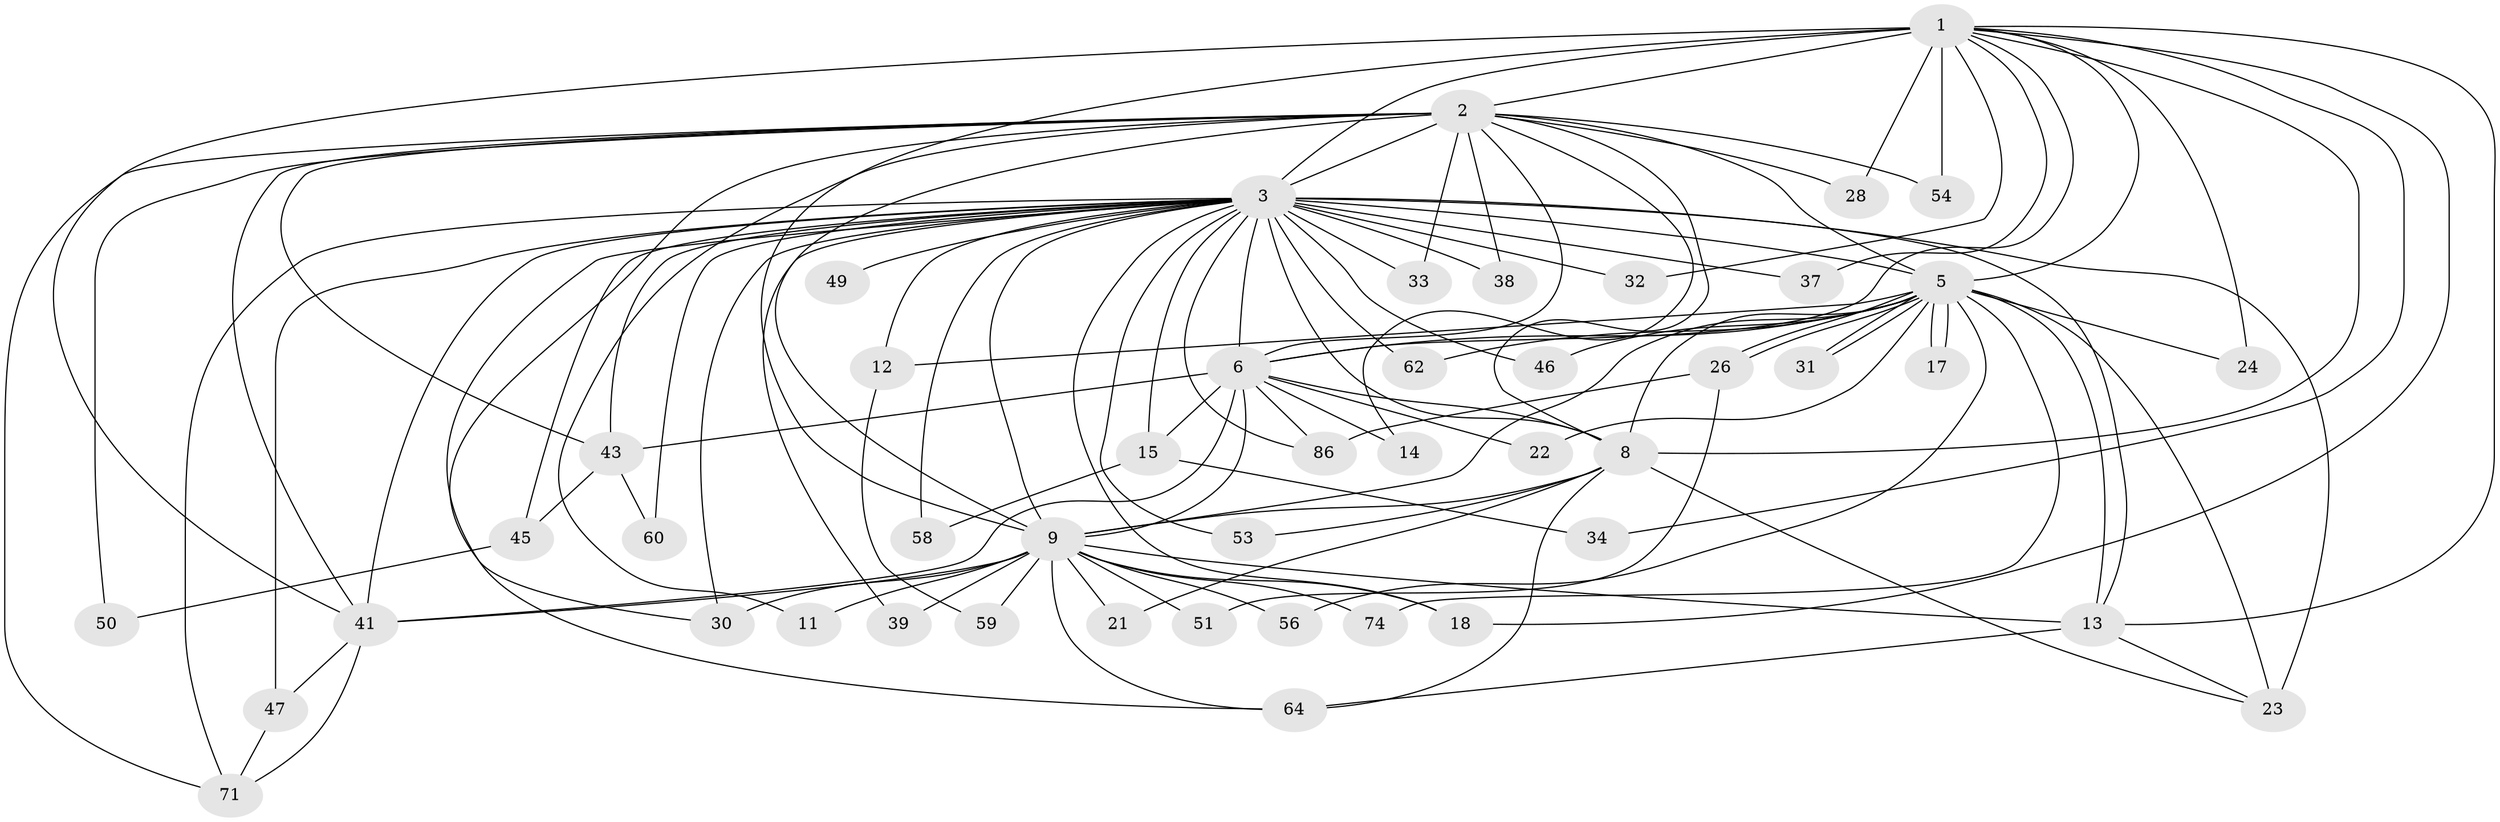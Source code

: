 // original degree distribution, {19: 0.02127659574468085, 21: 0.010638297872340425, 26: 0.010638297872340425, 16: 0.010638297872340425, 34: 0.010638297872340425, 15: 0.010638297872340425, 14: 0.02127659574468085, 27: 0.010638297872340425, 2: 0.5425531914893617, 3: 0.22340425531914893, 6: 0.031914893617021274, 4: 0.07446808510638298, 5: 0.02127659574468085}
// Generated by graph-tools (version 1.1) at 2025/13/03/09/25 04:13:56]
// undirected, 47 vertices, 115 edges
graph export_dot {
graph [start="1"]
  node [color=gray90,style=filled];
  1;
  2 [super="+72+92+29+65+36+10"];
  3 [super="+70+69+80+4"];
  5 [super="+67+20"];
  6;
  8 [super="+90+25"];
  9;
  11;
  12;
  13 [super="+16+68+19"];
  14;
  15;
  17;
  18 [super="+87"];
  21;
  22;
  23 [super="+27"];
  24;
  26;
  28;
  30 [super="+63"];
  31;
  32;
  33;
  34;
  37;
  38;
  39;
  41 [super="+76+81+42"];
  43 [super="+48+57+55"];
  45;
  46;
  47;
  49;
  50;
  51;
  53;
  54;
  56;
  58;
  59;
  60;
  62;
  64;
  71;
  74;
  86 [super="+88"];
  1 -- 2 [weight=2];
  1 -- 3 [weight=4];
  1 -- 5;
  1 -- 6;
  1 -- 8;
  1 -- 9;
  1 -- 18;
  1 -- 24;
  1 -- 28;
  1 -- 32;
  1 -- 34;
  1 -- 37;
  1 -- 54;
  1 -- 41;
  1 -- 13;
  2 -- 3 [weight=7];
  2 -- 5 [weight=4];
  2 -- 6 [weight=2];
  2 -- 8 [weight=3];
  2 -- 9 [weight=3];
  2 -- 11;
  2 -- 14 [weight=3];
  2 -- 28;
  2 -- 30;
  2 -- 50;
  2 -- 41;
  2 -- 71;
  2 -- 33;
  2 -- 43;
  2 -- 38;
  2 -- 54;
  3 -- 5 [weight=7];
  3 -- 6 [weight=3];
  3 -- 8 [weight=3];
  3 -- 9 [weight=5];
  3 -- 12;
  3 -- 13 [weight=2];
  3 -- 15;
  3 -- 18;
  3 -- 23 [weight=2];
  3 -- 37;
  3 -- 38;
  3 -- 45;
  3 -- 47;
  3 -- 49 [weight=2];
  3 -- 53;
  3 -- 60;
  3 -- 43 [weight=4];
  3 -- 64;
  3 -- 41 [weight=2];
  3 -- 71;
  3 -- 86;
  3 -- 30;
  3 -- 32;
  3 -- 33;
  3 -- 39;
  3 -- 46;
  3 -- 58;
  3 -- 62;
  5 -- 6;
  5 -- 8 [weight=2];
  5 -- 9 [weight=2];
  5 -- 12;
  5 -- 17;
  5 -- 17;
  5 -- 22;
  5 -- 24;
  5 -- 26;
  5 -- 26;
  5 -- 31;
  5 -- 31;
  5 -- 46;
  5 -- 56;
  5 -- 62;
  5 -- 74;
  5 -- 23 [weight=2];
  5 -- 13 [weight=4];
  6 -- 8;
  6 -- 9;
  6 -- 14;
  6 -- 15;
  6 -- 22;
  6 -- 41;
  6 -- 86;
  6 -- 43;
  8 -- 9;
  8 -- 21;
  8 -- 53;
  8 -- 64;
  8 -- 23;
  9 -- 11;
  9 -- 13 [weight=2];
  9 -- 21;
  9 -- 30;
  9 -- 39;
  9 -- 41 [weight=2];
  9 -- 51;
  9 -- 56;
  9 -- 59;
  9 -- 64;
  9 -- 74;
  9 -- 18;
  12 -- 59;
  13 -- 23;
  13 -- 64;
  15 -- 34;
  15 -- 58;
  26 -- 51;
  26 -- 86;
  41 -- 47;
  41 -- 71;
  43 -- 45;
  43 -- 60;
  45 -- 50;
  47 -- 71;
}

